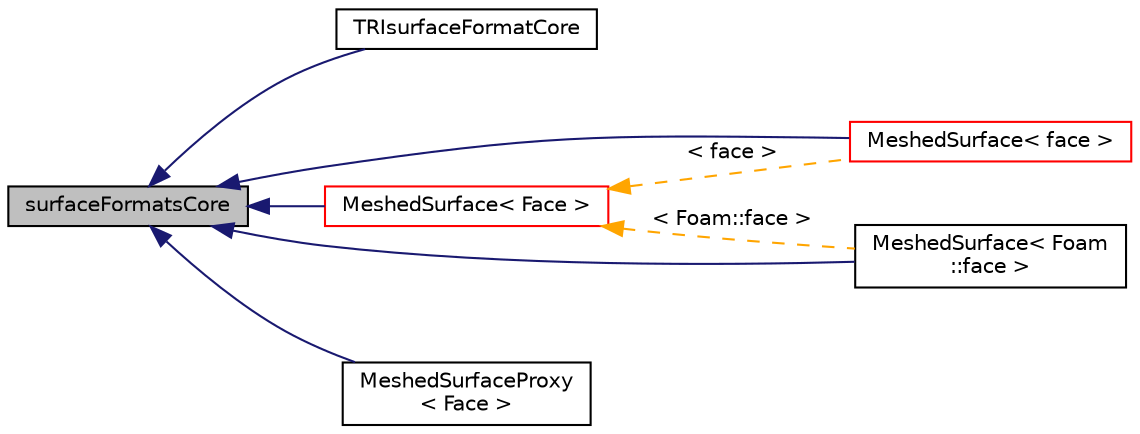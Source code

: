 digraph "surfaceFormatsCore"
{
  bgcolor="transparent";
  edge [fontname="Helvetica",fontsize="10",labelfontname="Helvetica",labelfontsize="10"];
  node [fontname="Helvetica",fontsize="10",shape=record];
  rankdir="LR";
  Node1 [label="surfaceFormatsCore",height=0.2,width=0.4,color="black", fillcolor="grey75", style="filled", fontcolor="black"];
  Node1 -> Node2 [dir="back",color="midnightblue",fontsize="10",style="solid",fontname="Helvetica"];
  Node2 [label="TRIsurfaceFormatCore",height=0.2,width=0.4,color="black",URL="$a02759.html",tooltip="Internal class used by the TRIsurfaceFormat. "];
  Node1 -> Node3 [dir="back",color="midnightblue",fontsize="10",style="solid",fontname="Helvetica"];
  Node3 [label="MeshedSurface\< Face \>",height=0.2,width=0.4,color="red",URL="$a01496.html",tooltip="A surface geometry mesh with zone information, not to be confused with the similarly named surfaceMes..."];
  Node3 -> Node4 [dir="back",color="orange",fontsize="10",style="dashed",label=" \< face \>" ,fontname="Helvetica"];
  Node4 [label="MeshedSurface\< face \>",height=0.2,width=0.4,color="red",URL="$a01496.html"];
  Node3 -> Node5 [dir="back",color="orange",fontsize="10",style="dashed",label=" \< Foam::face \>" ,fontname="Helvetica"];
  Node5 [label="MeshedSurface\< Foam\l::face \>",height=0.2,width=0.4,color="black",URL="$a01496.html"];
  Node1 -> Node6 [dir="back",color="midnightblue",fontsize="10",style="solid",fontname="Helvetica"];
  Node6 [label="MeshedSurfaceProxy\l\< Face \>",height=0.2,width=0.4,color="black",URL="$a01498.html",tooltip="A proxy for writing MeshedSurface, UnsortedMeshedSurface and surfMesh to various file formats..."];
  Node1 -> Node4 [dir="back",color="midnightblue",fontsize="10",style="solid",fontname="Helvetica"];
  Node1 -> Node5 [dir="back",color="midnightblue",fontsize="10",style="solid",fontname="Helvetica"];
}

